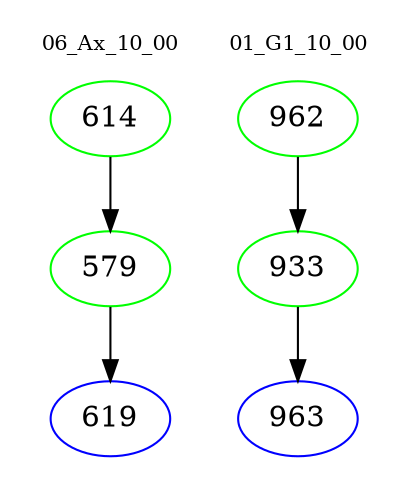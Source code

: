 digraph{
subgraph cluster_0 {
color = white
label = "06_Ax_10_00";
fontsize=10;
T0_614 [label="614", color="green"]
T0_614 -> T0_579 [color="black"]
T0_579 [label="579", color="green"]
T0_579 -> T0_619 [color="black"]
T0_619 [label="619", color="blue"]
}
subgraph cluster_1 {
color = white
label = "01_G1_10_00";
fontsize=10;
T1_962 [label="962", color="green"]
T1_962 -> T1_933 [color="black"]
T1_933 [label="933", color="green"]
T1_933 -> T1_963 [color="black"]
T1_963 [label="963", color="blue"]
}
}
